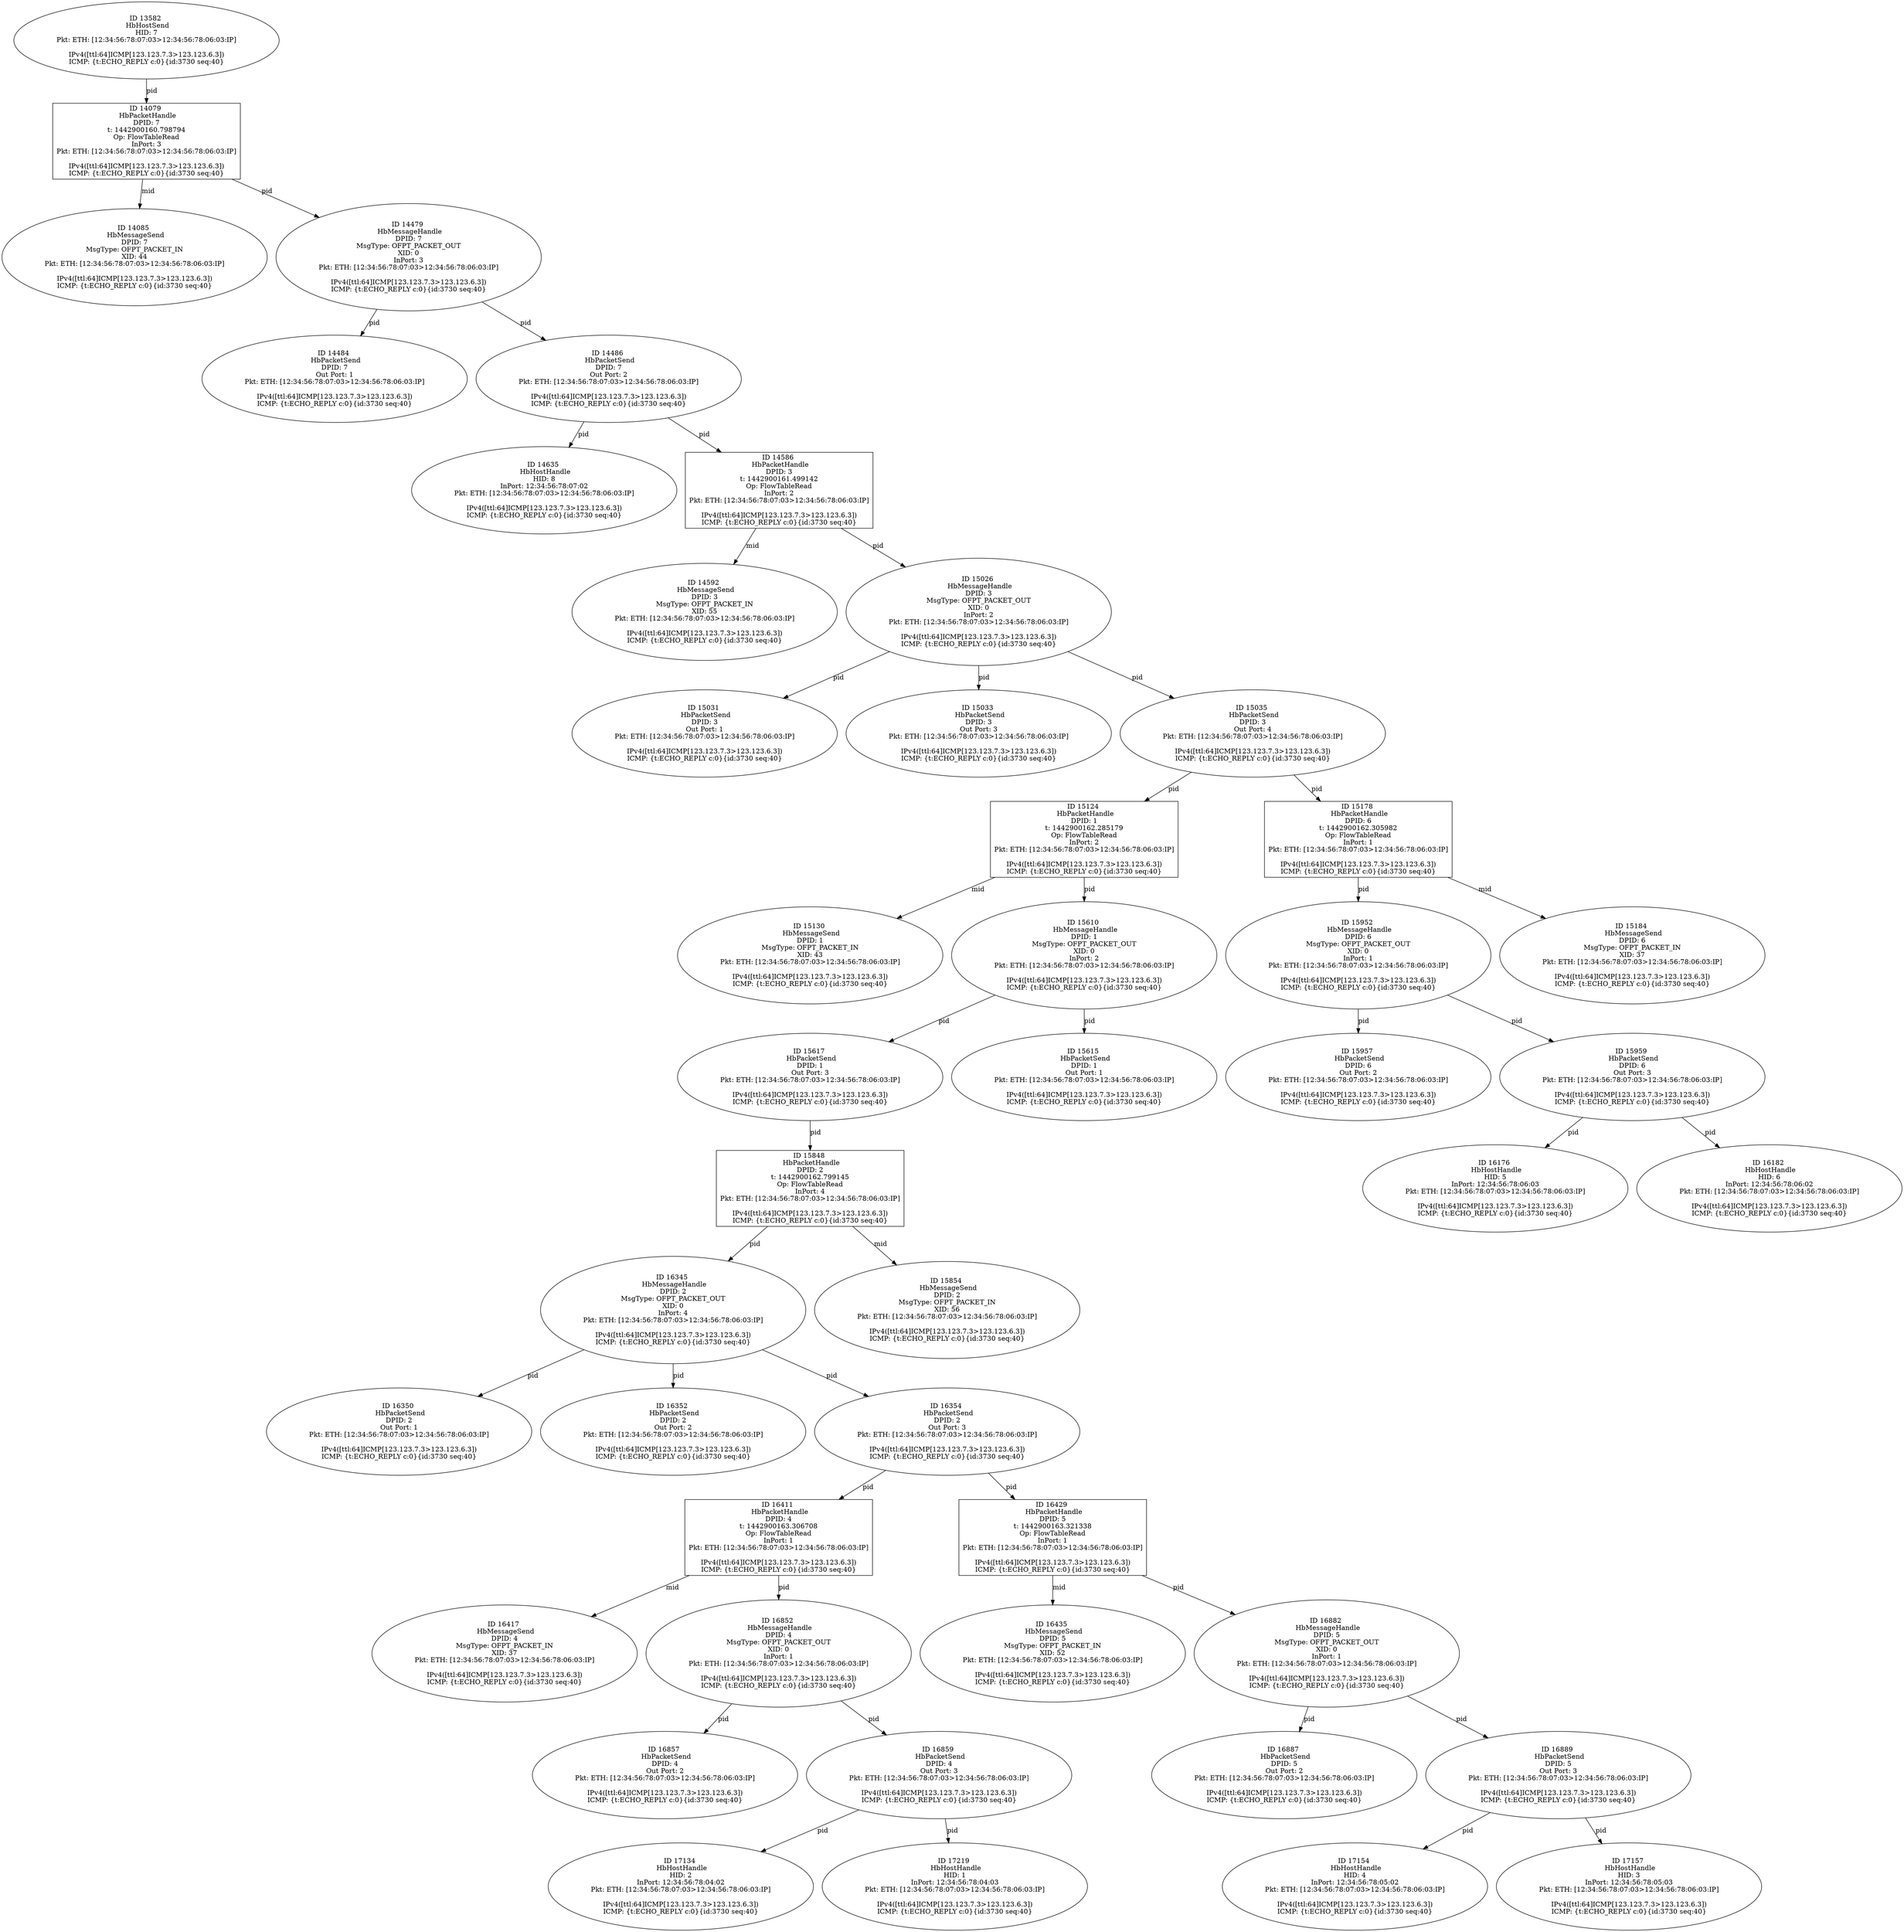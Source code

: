 strict digraph G {
14592 [shape=oval, event=<hb_events.HbMessageSend object at 0x10b0ce490>, label="ID 14592 
 HbMessageSend
DPID: 3
MsgType: OFPT_PACKET_IN
XID: 55
Pkt: ETH: [12:34:56:78:07:03>12:34:56:78:06:03:IP]

IPv4([ttl:64]ICMP[123.123.7.3>123.123.6.3])
ICMP: {t:ECHO_REPLY c:0}{id:3730 seq:40}"];
15617 [shape=oval, event=<hb_events.HbPacketSend object at 0x10b287050>, label="ID 15617 
 HbPacketSend
DPID: 1
Out Port: 3
Pkt: ETH: [12:34:56:78:07:03>12:34:56:78:06:03:IP]

IPv4([ttl:64]ICMP[123.123.7.3>123.123.6.3])
ICMP: {t:ECHO_REPLY c:0}{id:3730 seq:40}"];
17154 [shape=oval, event=<hb_events.HbHostHandle object at 0x10b637390>, label="ID 17154 
 HbHostHandle
HID: 4
InPort: 12:34:56:78:05:02
Pkt: ETH: [12:34:56:78:07:03>12:34:56:78:06:03:IP]

IPv4([ttl:64]ICMP[123.123.7.3>123.123.6.3])
ICMP: {t:ECHO_REPLY c:0}{id:3730 seq:40}"];
14085 [shape=oval, event=<hb_events.HbMessageSend object at 0x10afe3150>, label="ID 14085 
 HbMessageSend
DPID: 7
MsgType: OFPT_PACKET_IN
XID: 44
Pkt: ETH: [12:34:56:78:07:03>12:34:56:78:06:03:IP]

IPv4([ttl:64]ICMP[123.123.7.3>123.123.6.3])
ICMP: {t:ECHO_REPLY c:0}{id:3730 seq:40}"];
13582 [shape=oval, event=<hb_events.HbHostSend object at 0x10aeb3150>, label="ID 13582 
 HbHostSend
HID: 7
Pkt: ETH: [12:34:56:78:07:03>12:34:56:78:06:03:IP]

IPv4([ttl:64]ICMP[123.123.7.3>123.123.6.3])
ICMP: {t:ECHO_REPLY c:0}{id:3730 seq:40}"];
14479 [shape=oval, event=<hb_events.HbMessageHandle object at 0x10b0a0150>, label="ID 14479 
 HbMessageHandle
DPID: 7
MsgType: OFPT_PACKET_OUT
XID: 0
InPort: 3
Pkt: ETH: [12:34:56:78:07:03>12:34:56:78:06:03:IP]

IPv4([ttl:64]ICMP[123.123.7.3>123.123.6.3])
ICMP: {t:ECHO_REPLY c:0}{id:3730 seq:40}"];
14484 [shape=oval, event=<hb_events.HbPacketSend object at 0x10b0a0650>, label="ID 14484 
 HbPacketSend
DPID: 7
Out Port: 1
Pkt: ETH: [12:34:56:78:07:03>12:34:56:78:06:03:IP]

IPv4([ttl:64]ICMP[123.123.7.3>123.123.6.3])
ICMP: {t:ECHO_REPLY c:0}{id:3730 seq:40}"];
17134 [shape=oval, event=<hb_events.HbHostHandle object at 0x10b62a110>, label="ID 17134 
 HbHostHandle
HID: 2
InPort: 12:34:56:78:04:02
Pkt: ETH: [12:34:56:78:07:03>12:34:56:78:06:03:IP]

IPv4([ttl:64]ICMP[123.123.7.3>123.123.6.3])
ICMP: {t:ECHO_REPLY c:0}{id:3730 seq:40}"];
14486 [shape=oval, event=<hb_events.HbPacketSend object at 0x10b0a0890>, label="ID 14486 
 HbPacketSend
DPID: 7
Out Port: 2
Pkt: ETH: [12:34:56:78:07:03>12:34:56:78:06:03:IP]

IPv4([ttl:64]ICMP[123.123.7.3>123.123.6.3])
ICMP: {t:ECHO_REPLY c:0}{id:3730 seq:40}"];
16345 [shape=oval, event=<hb_events.HbMessageHandle object at 0x10b402550>, label="ID 16345 
 HbMessageHandle
DPID: 2
MsgType: OFPT_PACKET_OUT
XID: 0
InPort: 4
Pkt: ETH: [12:34:56:78:07:03>12:34:56:78:06:03:IP]

IPv4([ttl:64]ICMP[123.123.7.3>123.123.6.3])
ICMP: {t:ECHO_REPLY c:0}{id:3730 seq:40}"];
15130 [shape=oval, event=<hb_events.HbMessageSend object at 0x10b1b4790>, label="ID 15130 
 HbMessageSend
DPID: 1
MsgType: OFPT_PACKET_IN
XID: 43
Pkt: ETH: [12:34:56:78:07:03>12:34:56:78:06:03:IP]

IPv4([ttl:64]ICMP[123.123.7.3>123.123.6.3])
ICMP: {t:ECHO_REPLY c:0}{id:3730 seq:40}"];
16411 [shape=box, event=<hb_events.HbPacketHandle object at 0x10b407b10>, label="ID 16411 
 HbPacketHandle
DPID: 4
t: 1442900163.306708
Op: FlowTableRead
InPort: 1
Pkt: ETH: [12:34:56:78:07:03>12:34:56:78:06:03:IP]

IPv4([ttl:64]ICMP[123.123.7.3>123.123.6.3])
ICMP: {t:ECHO_REPLY c:0}{id:3730 seq:40}"];
15124 [shape=box, event=<hb_events.HbPacketHandle object at 0x10b1b4050>, label="ID 15124 
 HbPacketHandle
DPID: 1
t: 1442900162.285179
Op: FlowTableRead
InPort: 2
Pkt: ETH: [12:34:56:78:07:03>12:34:56:78:06:03:IP]

IPv4([ttl:64]ICMP[123.123.7.3>123.123.6.3])
ICMP: {t:ECHO_REPLY c:0}{id:3730 seq:40}"];
17157 [shape=oval, event=<hb_events.HbHostHandle object at 0x10b63db10>, label="ID 17157 
 HbHostHandle
HID: 3
InPort: 12:34:56:78:05:03
Pkt: ETH: [12:34:56:78:07:03>12:34:56:78:06:03:IP]

IPv4([ttl:64]ICMP[123.123.7.3>123.123.6.3])
ICMP: {t:ECHO_REPLY c:0}{id:3730 seq:40}"];
16417 [shape=oval, event=<hb_events.HbMessageSend object at 0x10b412d90>, label="ID 16417 
 HbMessageSend
DPID: 4
MsgType: OFPT_PACKET_IN
XID: 37
Pkt: ETH: [12:34:56:78:07:03>12:34:56:78:06:03:IP]

IPv4([ttl:64]ICMP[123.123.7.3>123.123.6.3])
ICMP: {t:ECHO_REPLY c:0}{id:3730 seq:40}"];
14635 [shape=oval, event=<hb_events.HbHostHandle object at 0x10b0da710>, label="ID 14635 
 HbHostHandle
HID: 8
InPort: 12:34:56:78:07:02
Pkt: ETH: [12:34:56:78:07:03>12:34:56:78:06:03:IP]

IPv4([ttl:64]ICMP[123.123.7.3>123.123.6.3])
ICMP: {t:ECHO_REPLY c:0}{id:3730 seq:40}"];
16429 [shape=box, event=<hb_events.HbPacketHandle object at 0x10b418510>, label="ID 16429 
 HbPacketHandle
DPID: 5
t: 1442900163.321338
Op: FlowTableRead
InPort: 1
Pkt: ETH: [12:34:56:78:07:03>12:34:56:78:06:03:IP]

IPv4([ttl:64]ICMP[123.123.7.3>123.123.6.3])
ICMP: {t:ECHO_REPLY c:0}{id:3730 seq:40}"];
16176 [shape=oval, event=<hb_events.HbHostHandle object at 0x10b39eb90>, label="ID 16176 
 HbHostHandle
HID: 5
InPort: 12:34:56:78:06:03
Pkt: ETH: [12:34:56:78:07:03>12:34:56:78:06:03:IP]

IPv4([ttl:64]ICMP[123.123.7.3>123.123.6.3])
ICMP: {t:ECHO_REPLY c:0}{id:3730 seq:40}"];
15026 [shape=oval, event=<hb_events.HbMessageHandle object at 0x10b19ccd0>, label="ID 15026 
 HbMessageHandle
DPID: 3
MsgType: OFPT_PACKET_OUT
XID: 0
InPort: 2
Pkt: ETH: [12:34:56:78:07:03>12:34:56:78:06:03:IP]

IPv4([ttl:64]ICMP[123.123.7.3>123.123.6.3])
ICMP: {t:ECHO_REPLY c:0}{id:3730 seq:40}"];
16435 [shape=oval, event=<hb_events.HbMessageSend object at 0x10b40b190>, label="ID 16435 
 HbMessageSend
DPID: 5
MsgType: OFPT_PACKET_IN
XID: 52
Pkt: ETH: [12:34:56:78:07:03>12:34:56:78:06:03:IP]

IPv4([ttl:64]ICMP[123.123.7.3>123.123.6.3])
ICMP: {t:ECHO_REPLY c:0}{id:3730 seq:40}"];
16182 [shape=oval, event=<hb_events.HbHostHandle object at 0x10b3a2050>, label="ID 16182 
 HbHostHandle
HID: 6
InPort: 12:34:56:78:06:02
Pkt: ETH: [12:34:56:78:07:03>12:34:56:78:06:03:IP]

IPv4([ttl:64]ICMP[123.123.7.3>123.123.6.3])
ICMP: {t:ECHO_REPLY c:0}{id:3730 seq:40}"];
15031 [shape=oval, event=<hb_events.HbPacketSend object at 0x10b1a1210>, label="ID 15031 
 HbPacketSend
DPID: 3
Out Port: 1
Pkt: ETH: [12:34:56:78:07:03>12:34:56:78:06:03:IP]

IPv4([ttl:64]ICMP[123.123.7.3>123.123.6.3])
ICMP: {t:ECHO_REPLY c:0}{id:3730 seq:40}"];
15033 [shape=oval, event=<hb_events.HbPacketSend object at 0x10b1a1450>, label="ID 15033 
 HbPacketSend
DPID: 3
Out Port: 3
Pkt: ETH: [12:34:56:78:07:03>12:34:56:78:06:03:IP]

IPv4([ttl:64]ICMP[123.123.7.3>123.123.6.3])
ICMP: {t:ECHO_REPLY c:0}{id:3730 seq:40}"];
15035 [shape=oval, event=<hb_events.HbPacketSend object at 0x10b1a1690>, label="ID 15035 
 HbPacketSend
DPID: 3
Out Port: 4
Pkt: ETH: [12:34:56:78:07:03>12:34:56:78:06:03:IP]

IPv4([ttl:64]ICMP[123.123.7.3>123.123.6.3])
ICMP: {t:ECHO_REPLY c:0}{id:3730 seq:40}"];
17219 [shape=oval, event=<hb_events.HbHostHandle object at 0x10b5d3c90>, label="ID 17219 
 HbHostHandle
HID: 1
InPort: 12:34:56:78:04:03
Pkt: ETH: [12:34:56:78:07:03>12:34:56:78:06:03:IP]

IPv4([ttl:64]ICMP[123.123.7.3>123.123.6.3])
ICMP: {t:ECHO_REPLY c:0}{id:3730 seq:40}"];
15178 [shape=box, event=<hb_events.HbPacketHandle object at 0x10b1bd890>, label="ID 15178 
 HbPacketHandle
DPID: 6
t: 1442900162.305982
Op: FlowTableRead
InPort: 1
Pkt: ETH: [12:34:56:78:07:03>12:34:56:78:06:03:IP]

IPv4([ttl:64]ICMP[123.123.7.3>123.123.6.3])
ICMP: {t:ECHO_REPLY c:0}{id:3730 seq:40}"];
15952 [shape=oval, event=<hb_events.HbMessageHandle object at 0x10b30c0d0>, label="ID 15952 
 HbMessageHandle
DPID: 6
MsgType: OFPT_PACKET_OUT
XID: 0
InPort: 1
Pkt: ETH: [12:34:56:78:07:03>12:34:56:78:06:03:IP]

IPv4([ttl:64]ICMP[123.123.7.3>123.123.6.3])
ICMP: {t:ECHO_REPLY c:0}{id:3730 seq:40}"];
16852 [shape=oval, event=<hb_events.HbMessageHandle object at 0x10b54fb10>, label="ID 16852 
 HbMessageHandle
DPID: 4
MsgType: OFPT_PACKET_OUT
XID: 0
InPort: 1
Pkt: ETH: [12:34:56:78:07:03>12:34:56:78:06:03:IP]

IPv4([ttl:64]ICMP[123.123.7.3>123.123.6.3])
ICMP: {t:ECHO_REPLY c:0}{id:3730 seq:40}"];
15957 [shape=oval, event=<hb_events.HbPacketSend object at 0x10b30c5d0>, label="ID 15957 
 HbPacketSend
DPID: 6
Out Port: 2
Pkt: ETH: [12:34:56:78:07:03>12:34:56:78:06:03:IP]

IPv4([ttl:64]ICMP[123.123.7.3>123.123.6.3])
ICMP: {t:ECHO_REPLY c:0}{id:3730 seq:40}"];
15959 [shape=oval, event=<hb_events.HbPacketSend object at 0x10b30c810>, label="ID 15959 
 HbPacketSend
DPID: 6
Out Port: 3
Pkt: ETH: [12:34:56:78:07:03>12:34:56:78:06:03:IP]

IPv4([ttl:64]ICMP[123.123.7.3>123.123.6.3])
ICMP: {t:ECHO_REPLY c:0}{id:3730 seq:40}"];
16857 [shape=oval, event=<hb_events.HbPacketSend object at 0x10b5550d0>, label="ID 16857 
 HbPacketSend
DPID: 4
Out Port: 2
Pkt: ETH: [12:34:56:78:07:03>12:34:56:78:06:03:IP]

IPv4([ttl:64]ICMP[123.123.7.3>123.123.6.3])
ICMP: {t:ECHO_REPLY c:0}{id:3730 seq:40}"];
16859 [shape=oval, event=<hb_events.HbPacketSend object at 0x10b55b4d0>, label="ID 16859 
 HbPacketSend
DPID: 4
Out Port: 3
Pkt: ETH: [12:34:56:78:07:03>12:34:56:78:06:03:IP]

IPv4([ttl:64]ICMP[123.123.7.3>123.123.6.3])
ICMP: {t:ECHO_REPLY c:0}{id:3730 seq:40}"];
15610 [shape=oval, event=<hb_events.HbMessageHandle object at 0x10b2828d0>, label="ID 15610 
 HbMessageHandle
DPID: 1
MsgType: OFPT_PACKET_OUT
XID: 0
InPort: 2
Pkt: ETH: [12:34:56:78:07:03>12:34:56:78:06:03:IP]

IPv4([ttl:64]ICMP[123.123.7.3>123.123.6.3])
ICMP: {t:ECHO_REPLY c:0}{id:3730 seq:40}"];
16350 [shape=oval, event=<hb_events.HbPacketSend object at 0x10b402a50>, label="ID 16350 
 HbPacketSend
DPID: 2
Out Port: 1
Pkt: ETH: [12:34:56:78:07:03>12:34:56:78:06:03:IP]

IPv4([ttl:64]ICMP[123.123.7.3>123.123.6.3])
ICMP: {t:ECHO_REPLY c:0}{id:3730 seq:40}"];
16352 [shape=oval, event=<hb_events.HbPacketSend object at 0x10b402c90>, label="ID 16352 
 HbPacketSend
DPID: 2
Out Port: 2
Pkt: ETH: [12:34:56:78:07:03>12:34:56:78:06:03:IP]

IPv4([ttl:64]ICMP[123.123.7.3>123.123.6.3])
ICMP: {t:ECHO_REPLY c:0}{id:3730 seq:40}"];
15184 [shape=oval, event=<hb_events.HbMessageSend object at 0x10b1bdfd0>, label="ID 15184 
 HbMessageSend
DPID: 6
MsgType: OFPT_PACKET_IN
XID: 37
Pkt: ETH: [12:34:56:78:07:03>12:34:56:78:06:03:IP]

IPv4([ttl:64]ICMP[123.123.7.3>123.123.6.3])
ICMP: {t:ECHO_REPLY c:0}{id:3730 seq:40}"];
16354 [shape=oval, event=<hb_events.HbPacketSend object at 0x10b402ed0>, label="ID 16354 
 HbPacketSend
DPID: 2
Out Port: 3
Pkt: ETH: [12:34:56:78:07:03>12:34:56:78:06:03:IP]

IPv4([ttl:64]ICMP[123.123.7.3>123.123.6.3])
ICMP: {t:ECHO_REPLY c:0}{id:3730 seq:40}"];
15848 [shape=box, event=<hb_events.HbPacketHandle object at 0x10b2e9190>, label="ID 15848 
 HbPacketHandle
DPID: 2
t: 1442900162.799145
Op: FlowTableRead
InPort: 4
Pkt: ETH: [12:34:56:78:07:03>12:34:56:78:06:03:IP]

IPv4([ttl:64]ICMP[123.123.7.3>123.123.6.3])
ICMP: {t:ECHO_REPLY c:0}{id:3730 seq:40}"];
15854 [shape=oval, event=<hb_events.HbMessageSend object at 0x10b2e9fd0>, label="ID 15854 
 HbMessageSend
DPID: 2
MsgType: OFPT_PACKET_IN
XID: 56
Pkt: ETH: [12:34:56:78:07:03>12:34:56:78:06:03:IP]

IPv4([ttl:64]ICMP[123.123.7.3>123.123.6.3])
ICMP: {t:ECHO_REPLY c:0}{id:3730 seq:40}"];
16882 [shape=oval, event=<hb_events.HbMessageHandle object at 0x10b56dfd0>, label="ID 16882 
 HbMessageHandle
DPID: 5
MsgType: OFPT_PACKET_OUT
XID: 0
InPort: 1
Pkt: ETH: [12:34:56:78:07:03>12:34:56:78:06:03:IP]

IPv4([ttl:64]ICMP[123.123.7.3>123.123.6.3])
ICMP: {t:ECHO_REPLY c:0}{id:3730 seq:40}"];
16887 [shape=oval, event=<hb_events.HbPacketSend object at 0x10b567510>, label="ID 16887 
 HbPacketSend
DPID: 5
Out Port: 2
Pkt: ETH: [12:34:56:78:07:03>12:34:56:78:06:03:IP]

IPv4([ttl:64]ICMP[123.123.7.3>123.123.6.3])
ICMP: {t:ECHO_REPLY c:0}{id:3730 seq:40}"];
16889 [shape=oval, event=<hb_events.HbPacketSend object at 0x10b579ad0>, label="ID 16889 
 HbPacketSend
DPID: 5
Out Port: 3
Pkt: ETH: [12:34:56:78:07:03>12:34:56:78:06:03:IP]

IPv4([ttl:64]ICMP[123.123.7.3>123.123.6.3])
ICMP: {t:ECHO_REPLY c:0}{id:3730 seq:40}"];
14586 [shape=box, event=<hb_events.HbPacketHandle object at 0x10b0bb0d0>, label="ID 14586 
 HbPacketHandle
DPID: 3
t: 1442900161.499142
Op: FlowTableRead
InPort: 2
Pkt: ETH: [12:34:56:78:07:03>12:34:56:78:06:03:IP]

IPv4([ttl:64]ICMP[123.123.7.3>123.123.6.3])
ICMP: {t:ECHO_REPLY c:0}{id:3730 seq:40}"];
14079 [shape=box, event=<hb_events.HbPacketHandle object at 0x10afdfed0>, label="ID 14079 
 HbPacketHandle
DPID: 7
t: 1442900160.798794
Op: FlowTableRead
InPort: 3
Pkt: ETH: [12:34:56:78:07:03>12:34:56:78:06:03:IP]

IPv4([ttl:64]ICMP[123.123.7.3>123.123.6.3])
ICMP: {t:ECHO_REPLY c:0}{id:3730 seq:40}"];
15615 [shape=oval, event=<hb_events.HbPacketSend object at 0x10b282dd0>, label="ID 15615 
 HbPacketSend
DPID: 1
Out Port: 1
Pkt: ETH: [12:34:56:78:07:03>12:34:56:78:06:03:IP]

IPv4([ttl:64]ICMP[123.123.7.3>123.123.6.3])
ICMP: {t:ECHO_REPLY c:0}{id:3730 seq:40}"];
15617 -> 15848  [rel=pid, label=pid];
13582 -> 14079  [rel=pid, label=pid];
14479 -> 14484  [rel=pid, label=pid];
14479 -> 14486  [rel=pid, label=pid];
14486 -> 14586  [rel=pid, label=pid];
14486 -> 14635  [rel=pid, label=pid];
16411 -> 16417  [rel=mid, label=mid];
16411 -> 16852  [rel=pid, label=pid];
16429 -> 16882  [rel=pid, label=pid];
16429 -> 16435  [rel=mid, label=mid];
15026 -> 15033  [rel=pid, label=pid];
15026 -> 15035  [rel=pid, label=pid];
15026 -> 15031  [rel=pid, label=pid];
15035 -> 15178  [rel=pid, label=pid];
15035 -> 15124  [rel=pid, label=pid];
15178 -> 15184  [rel=mid, label=mid];
15178 -> 15952  [rel=pid, label=pid];
15952 -> 15957  [rel=pid, label=pid];
15952 -> 15959  [rel=pid, label=pid];
16852 -> 16857  [rel=pid, label=pid];
16852 -> 16859  [rel=pid, label=pid];
15959 -> 16176  [rel=pid, label=pid];
15959 -> 16182  [rel=pid, label=pid];
16345 -> 16352  [rel=pid, label=pid];
16345 -> 16354  [rel=pid, label=pid];
16345 -> 16350  [rel=pid, label=pid];
16859 -> 17219  [rel=pid, label=pid];
16859 -> 17134  [rel=pid, label=pid];
14586 -> 14592  [rel=mid, label=mid];
14586 -> 15026  [rel=pid, label=pid];
16354 -> 16411  [rel=pid, label=pid];
16354 -> 16429  [rel=pid, label=pid];
16889 -> 17154  [rel=pid, label=pid];
16889 -> 17157  [rel=pid, label=pid];
15848 -> 16345  [rel=pid, label=pid];
15848 -> 15854  [rel=mid, label=mid];
16882 -> 16889  [rel=pid, label=pid];
16882 -> 16887  [rel=pid, label=pid];
15124 -> 15130  [rel=mid, label=mid];
15124 -> 15610  [rel=pid, label=pid];
15610 -> 15617  [rel=pid, label=pid];
15610 -> 15615  [rel=pid, label=pid];
14079 -> 14085  [rel=mid, label=mid];
14079 -> 14479  [rel=pid, label=pid];
}

